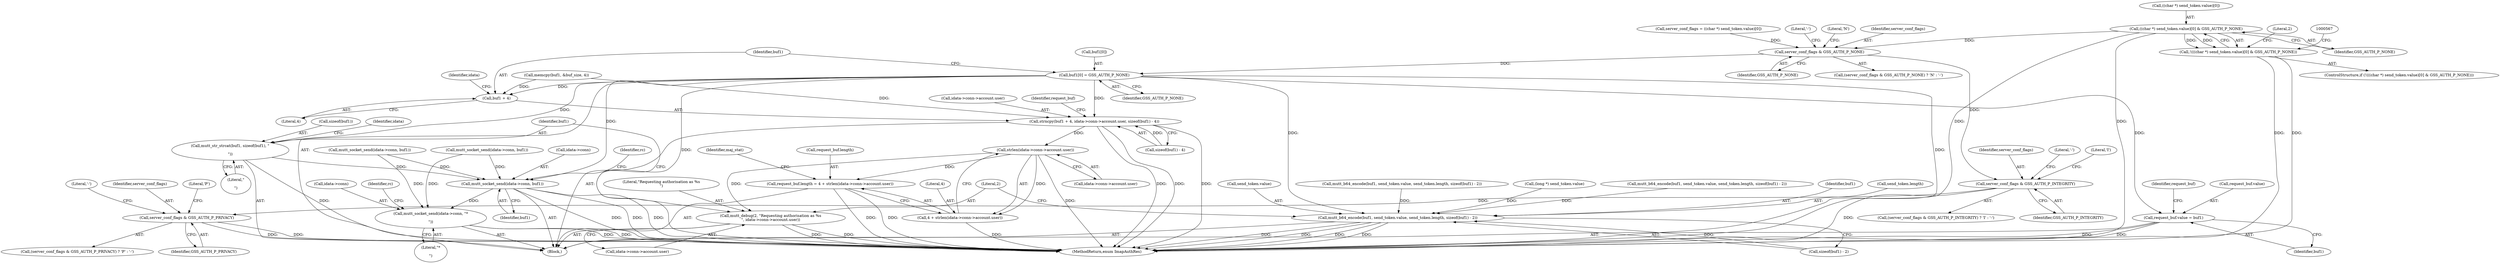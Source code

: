digraph "0_neomutt_6f163e07ae68654d7ac5268cbb7565f6df79ad85_0@array" {
"1000545" [label="(Call,((char *) send_token.value)[0] & GSS_AUTH_P_NONE)"];
"1000544" [label="(Call,!(((char *) send_token.value)[0] & GSS_AUTH_P_NONE))"];
"1000591" [label="(Call,server_conf_flags & GSS_AUTH_P_NONE)"];
"1000597" [label="(Call,server_conf_flags & GSS_AUTH_P_INTEGRITY)"];
"1000603" [label="(Call,server_conf_flags & GSS_AUTH_P_PRIVACY)"];
"1000621" [label="(Call,buf1[0] = GSS_AUTH_P_NONE)"];
"1000626" [label="(Call,strncpy(buf1 + 4, idata->conn->account.user, sizeof(buf1) - 4))"];
"1000652" [label="(Call,strlen(idata->conn->account.user))"];
"1000646" [label="(Call,request_buf.length = 4 + strlen(idata->conn->account.user))"];
"1000650" [label="(Call,4 + strlen(idata->conn->account.user))"];
"1000695" [label="(Call,mutt_debug(2, \"Requesting authorisation as %s\n\", idata->conn->account.user))"];
"1000627" [label="(Call,buf1 + 4)"];
"1000641" [label="(Call,request_buf.value = buf1)"];
"1000683" [label="(Call,mutt_b64_encode(buf1, send_token.value, send_token.length, sizeof(buf1) - 2))"];
"1000705" [label="(Call,mutt_str_strcat(buf1, sizeof(buf1), \"\r\n\"))"];
"1000710" [label="(Call,mutt_socket_send(idata->conn, buf1))"];
"1000767" [label="(Call,mutt_socket_send(idata->conn, \"*\r\n\"))"];
"1000712" [label="(Identifier,idata)"];
"1000607" [label="(Literal,'-')"];
"1000647" [label="(Call,request_buf.length)"];
"1000651" [label="(Literal,4)"];
"1000650" [label="(Call,4 + strlen(idata->conn->account.user))"];
"1000646" [label="(Call,request_buf.length = 4 + strlen(idata->conn->account.user))"];
"1000597" [label="(Call,server_conf_flags & GSS_AUTH_P_INTEGRITY)"];
"1000600" [label="(Literal,'I')"];
"1000622" [label="(Call,buf1[0])"];
"1000616" [label="(Call,memcpy(buf1, &buf_size, 4))"];
"1000590" [label="(Call,(server_conf_flags & GSS_AUTH_P_NONE) ? 'N' : '-')"];
"1000706" [label="(Identifier,buf1)"];
"1000695" [label="(Call,mutt_debug(2, \"Requesting authorisation as %s\n\", idata->conn->account.user))"];
"1000661" [label="(Identifier,maj_stat)"];
"1000556" [label="(Literal,2)"];
"1000544" [label="(Call,!(((char *) send_token.value)[0] & GSS_AUTH_P_NONE))"];
"1000641" [label="(Call,request_buf.value = buf1)"];
"1000698" [label="(Call,idata->conn->account.user)"];
"1000633" [label="(Identifier,idata)"];
"1000710" [label="(Call,mutt_socket_send(idata->conn, buf1))"];
"1000705" [label="(Call,mutt_str_strcat(buf1, sizeof(buf1), \"\r\n\"))"];
"1000767" [label="(Call,mutt_socket_send(idata->conn, \"*\r\n\"))"];
"1000545" [label="(Call,((char *) send_token.value)[0] & GSS_AUTH_P_NONE)"];
"1000604" [label="(Identifier,server_conf_flags)"];
"1000433" [label="(Call,mutt_b64_encode(buf1, send_token.value, send_token.length, sizeof(buf1) - 2))"];
"1000717" [label="(Identifier,rc)"];
"1000653" [label="(Call,idata->conn->account.user)"];
"1000645" [label="(Identifier,buf1)"];
"1000629" [label="(Literal,4)"];
"1000553" [label="(Identifier,GSS_AUTH_P_NONE)"];
"1000543" [label="(ControlStructure,if (!(((char *) send_token.value)[0] & GSS_AUTH_P_NONE)))"];
"1000334" [label="(Call,mutt_socket_send(idata->conn, buf1))"];
"1000593" [label="(Identifier,GSS_AUTH_P_NONE)"];
"1000598" [label="(Identifier,server_conf_flags)"];
"1000642" [label="(Call,request_buf.value)"];
"1000546" [label="(Call,((char *) send_token.value)[0])"];
"1000603" [label="(Call,server_conf_flags & GSS_AUTH_P_PRIVACY)"];
"1000774" [label="(Identifier,rc)"];
"1000577" [label="(Call,(long *) send_token.value)"];
"1000455" [label="(Call,mutt_socket_send(idata->conn, buf1))"];
"1000605" [label="(Identifier,GSS_AUTH_P_PRIVACY)"];
"1000696" [label="(Literal,2)"];
"1000771" [label="(Literal,\"*\r\n\")"];
"1000652" [label="(Call,strlen(idata->conn->account.user))"];
"1000648" [label="(Identifier,request_buf)"];
"1000628" [label="(Identifier,buf1)"];
"1000768" [label="(Call,idata->conn)"];
"1000606" [label="(Literal,'P')"];
"1000630" [label="(Call,idata->conn->account.user)"];
"1000707" [label="(Call,sizeof(buf1))"];
"1000591" [label="(Call,server_conf_flags & GSS_AUTH_P_NONE)"];
"1000599" [label="(Identifier,GSS_AUTH_P_INTEGRITY)"];
"1000596" [label="(Call,(server_conf_flags & GSS_AUTH_P_INTEGRITY) ? 'I' : '-')"];
"1000120" [label="(Block,)"];
"1000691" [label="(Call,sizeof(buf1) - 2)"];
"1000312" [label="(Call,mutt_b64_encode(buf1, send_token.value, send_token.length, sizeof(buf1) - 2))"];
"1000714" [label="(Identifier,buf1)"];
"1000684" [label="(Identifier,buf1)"];
"1000592" [label="(Identifier,server_conf_flags)"];
"1000709" [label="(Literal,\"\r\n\")"];
"1000711" [label="(Call,idata->conn)"];
"1000602" [label="(Call,(server_conf_flags & GSS_AUTH_P_PRIVACY) ? 'P' : '-')"];
"1000688" [label="(Call,send_token.length)"];
"1000625" [label="(Identifier,GSS_AUTH_P_NONE)"];
"1000534" [label="(Call,server_conf_flags = ((char *) send_token.value)[0])"];
"1000621" [label="(Call,buf1[0] = GSS_AUTH_P_NONE)"];
"1000601" [label="(Literal,'-')"];
"1000627" [label="(Call,buf1 + 4)"];
"1000595" [label="(Literal,'-')"];
"1000643" [label="(Identifier,request_buf)"];
"1000594" [label="(Literal,'N')"];
"1000786" [label="(MethodReturn,enum ImapAuthRes)"];
"1000697" [label="(Literal,\"Requesting authorisation as %s\n\")"];
"1000685" [label="(Call,send_token.value)"];
"1000637" [label="(Call,sizeof(buf1) - 4)"];
"1000683" [label="(Call,mutt_b64_encode(buf1, send_token.value, send_token.length, sizeof(buf1) - 2))"];
"1000626" [label="(Call,strncpy(buf1 + 4, idata->conn->account.user, sizeof(buf1) - 4))"];
"1000545" -> "1000544"  [label="AST: "];
"1000545" -> "1000553"  [label="CFG: "];
"1000546" -> "1000545"  [label="AST: "];
"1000553" -> "1000545"  [label="AST: "];
"1000544" -> "1000545"  [label="CFG: "];
"1000545" -> "1000786"  [label="DDG: "];
"1000545" -> "1000786"  [label="DDG: "];
"1000545" -> "1000544"  [label="DDG: "];
"1000545" -> "1000544"  [label="DDG: "];
"1000545" -> "1000591"  [label="DDG: "];
"1000544" -> "1000543"  [label="AST: "];
"1000556" -> "1000544"  [label="CFG: "];
"1000567" -> "1000544"  [label="CFG: "];
"1000544" -> "1000786"  [label="DDG: "];
"1000544" -> "1000786"  [label="DDG: "];
"1000591" -> "1000590"  [label="AST: "];
"1000591" -> "1000593"  [label="CFG: "];
"1000592" -> "1000591"  [label="AST: "];
"1000593" -> "1000591"  [label="AST: "];
"1000594" -> "1000591"  [label="CFG: "];
"1000595" -> "1000591"  [label="CFG: "];
"1000534" -> "1000591"  [label="DDG: "];
"1000591" -> "1000597"  [label="DDG: "];
"1000591" -> "1000621"  [label="DDG: "];
"1000597" -> "1000596"  [label="AST: "];
"1000597" -> "1000599"  [label="CFG: "];
"1000598" -> "1000597"  [label="AST: "];
"1000599" -> "1000597"  [label="AST: "];
"1000600" -> "1000597"  [label="CFG: "];
"1000601" -> "1000597"  [label="CFG: "];
"1000597" -> "1000786"  [label="DDG: "];
"1000597" -> "1000603"  [label="DDG: "];
"1000603" -> "1000602"  [label="AST: "];
"1000603" -> "1000605"  [label="CFG: "];
"1000604" -> "1000603"  [label="AST: "];
"1000605" -> "1000603"  [label="AST: "];
"1000606" -> "1000603"  [label="CFG: "];
"1000607" -> "1000603"  [label="CFG: "];
"1000603" -> "1000786"  [label="DDG: "];
"1000603" -> "1000786"  [label="DDG: "];
"1000621" -> "1000120"  [label="AST: "];
"1000621" -> "1000625"  [label="CFG: "];
"1000622" -> "1000621"  [label="AST: "];
"1000625" -> "1000621"  [label="AST: "];
"1000628" -> "1000621"  [label="CFG: "];
"1000621" -> "1000786"  [label="DDG: "];
"1000621" -> "1000786"  [label="DDG: "];
"1000621" -> "1000626"  [label="DDG: "];
"1000621" -> "1000627"  [label="DDG: "];
"1000621" -> "1000641"  [label="DDG: "];
"1000621" -> "1000683"  [label="DDG: "];
"1000621" -> "1000705"  [label="DDG: "];
"1000621" -> "1000710"  [label="DDG: "];
"1000626" -> "1000120"  [label="AST: "];
"1000626" -> "1000637"  [label="CFG: "];
"1000627" -> "1000626"  [label="AST: "];
"1000630" -> "1000626"  [label="AST: "];
"1000637" -> "1000626"  [label="AST: "];
"1000643" -> "1000626"  [label="CFG: "];
"1000626" -> "1000786"  [label="DDG: "];
"1000626" -> "1000786"  [label="DDG: "];
"1000626" -> "1000786"  [label="DDG: "];
"1000616" -> "1000626"  [label="DDG: "];
"1000637" -> "1000626"  [label="DDG: "];
"1000626" -> "1000652"  [label="DDG: "];
"1000652" -> "1000650"  [label="AST: "];
"1000652" -> "1000653"  [label="CFG: "];
"1000653" -> "1000652"  [label="AST: "];
"1000650" -> "1000652"  [label="CFG: "];
"1000652" -> "1000786"  [label="DDG: "];
"1000652" -> "1000646"  [label="DDG: "];
"1000652" -> "1000650"  [label="DDG: "];
"1000652" -> "1000695"  [label="DDG: "];
"1000646" -> "1000120"  [label="AST: "];
"1000646" -> "1000650"  [label="CFG: "];
"1000647" -> "1000646"  [label="AST: "];
"1000650" -> "1000646"  [label="AST: "];
"1000661" -> "1000646"  [label="CFG: "];
"1000646" -> "1000786"  [label="DDG: "];
"1000646" -> "1000786"  [label="DDG: "];
"1000651" -> "1000650"  [label="AST: "];
"1000650" -> "1000786"  [label="DDG: "];
"1000695" -> "1000120"  [label="AST: "];
"1000695" -> "1000698"  [label="CFG: "];
"1000696" -> "1000695"  [label="AST: "];
"1000697" -> "1000695"  [label="AST: "];
"1000698" -> "1000695"  [label="AST: "];
"1000706" -> "1000695"  [label="CFG: "];
"1000695" -> "1000786"  [label="DDG: "];
"1000695" -> "1000786"  [label="DDG: "];
"1000627" -> "1000629"  [label="CFG: "];
"1000628" -> "1000627"  [label="AST: "];
"1000629" -> "1000627"  [label="AST: "];
"1000633" -> "1000627"  [label="CFG: "];
"1000616" -> "1000627"  [label="DDG: "];
"1000641" -> "1000120"  [label="AST: "];
"1000641" -> "1000645"  [label="CFG: "];
"1000642" -> "1000641"  [label="AST: "];
"1000645" -> "1000641"  [label="AST: "];
"1000648" -> "1000641"  [label="CFG: "];
"1000641" -> "1000786"  [label="DDG: "];
"1000641" -> "1000786"  [label="DDG: "];
"1000683" -> "1000120"  [label="AST: "];
"1000683" -> "1000691"  [label="CFG: "];
"1000684" -> "1000683"  [label="AST: "];
"1000685" -> "1000683"  [label="AST: "];
"1000688" -> "1000683"  [label="AST: "];
"1000691" -> "1000683"  [label="AST: "];
"1000696" -> "1000683"  [label="CFG: "];
"1000683" -> "1000786"  [label="DDG: "];
"1000683" -> "1000786"  [label="DDG: "];
"1000683" -> "1000786"  [label="DDG: "];
"1000683" -> "1000786"  [label="DDG: "];
"1000577" -> "1000683"  [label="DDG: "];
"1000433" -> "1000683"  [label="DDG: "];
"1000312" -> "1000683"  [label="DDG: "];
"1000691" -> "1000683"  [label="DDG: "];
"1000705" -> "1000120"  [label="AST: "];
"1000705" -> "1000709"  [label="CFG: "];
"1000706" -> "1000705"  [label="AST: "];
"1000707" -> "1000705"  [label="AST: "];
"1000709" -> "1000705"  [label="AST: "];
"1000712" -> "1000705"  [label="CFG: "];
"1000705" -> "1000786"  [label="DDG: "];
"1000705" -> "1000710"  [label="DDG: "];
"1000710" -> "1000120"  [label="AST: "];
"1000710" -> "1000714"  [label="CFG: "];
"1000711" -> "1000710"  [label="AST: "];
"1000714" -> "1000710"  [label="AST: "];
"1000717" -> "1000710"  [label="CFG: "];
"1000710" -> "1000786"  [label="DDG: "];
"1000710" -> "1000786"  [label="DDG: "];
"1000710" -> "1000786"  [label="DDG: "];
"1000334" -> "1000710"  [label="DDG: "];
"1000455" -> "1000710"  [label="DDG: "];
"1000710" -> "1000767"  [label="DDG: "];
"1000767" -> "1000120"  [label="AST: "];
"1000767" -> "1000771"  [label="CFG: "];
"1000768" -> "1000767"  [label="AST: "];
"1000771" -> "1000767"  [label="AST: "];
"1000774" -> "1000767"  [label="CFG: "];
"1000767" -> "1000786"  [label="DDG: "];
"1000767" -> "1000786"  [label="DDG: "];
"1000334" -> "1000767"  [label="DDG: "];
"1000455" -> "1000767"  [label="DDG: "];
}
